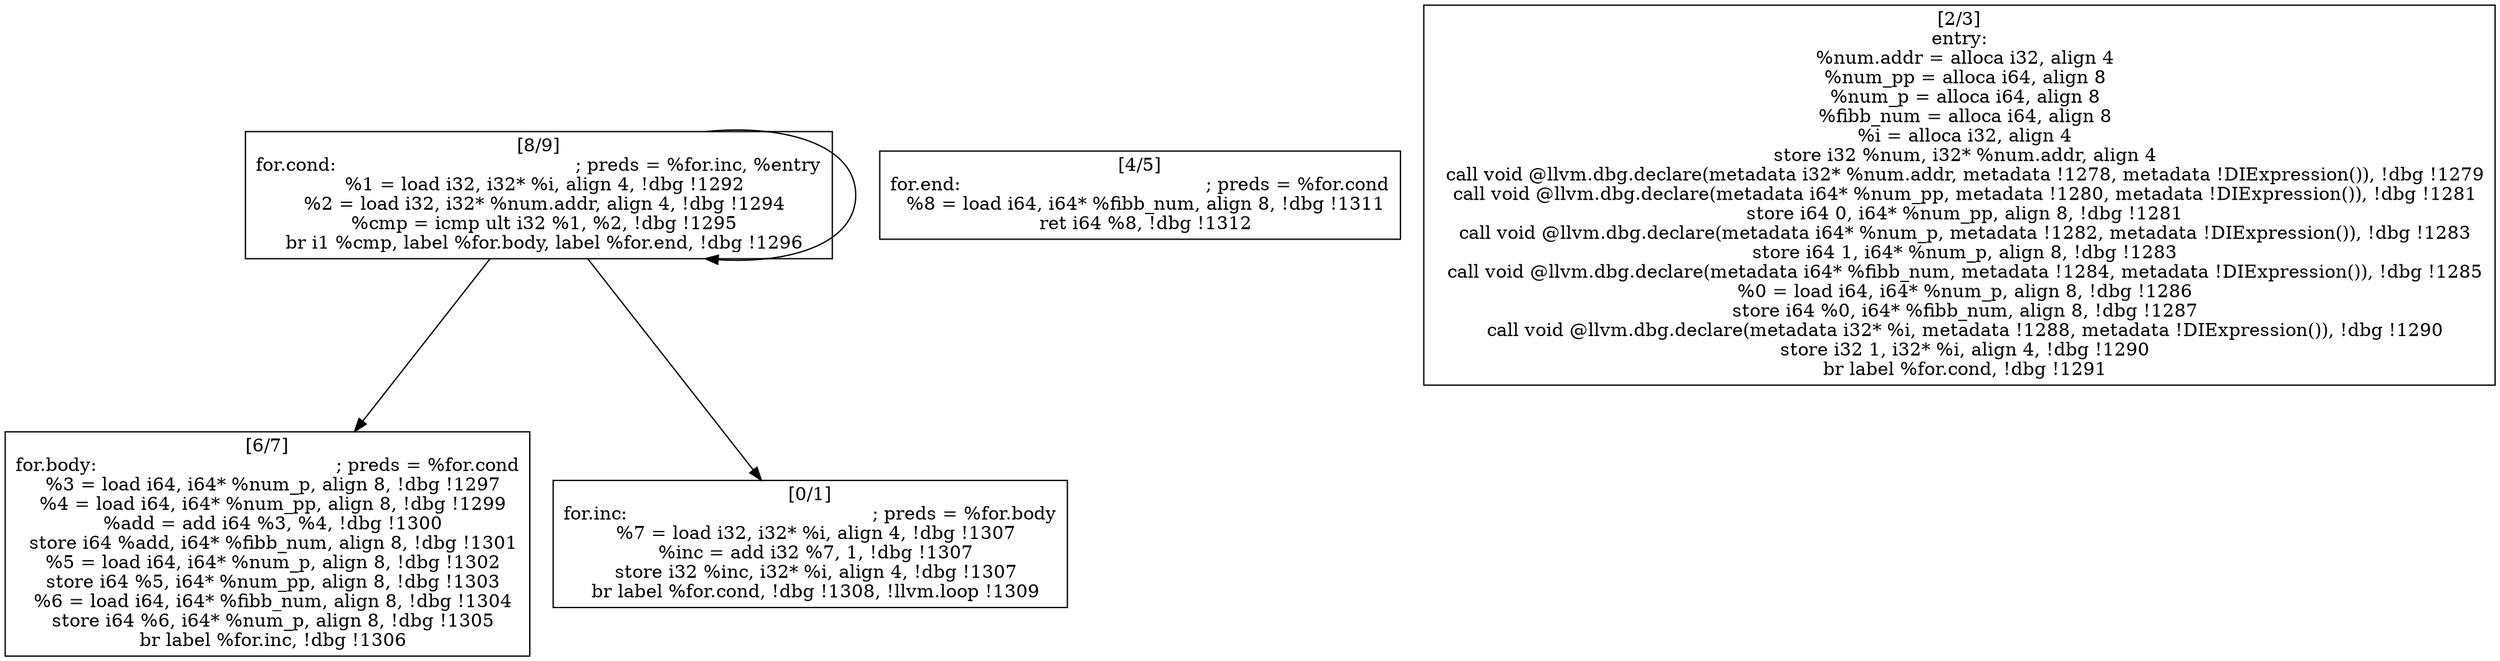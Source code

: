 
digraph G {


node14 [label="[8/9]
for.cond:                                         ; preds = %for.inc, %entry
  %1 = load i32, i32* %i, align 4, !dbg !1292
  %2 = load i32, i32* %num.addr, align 4, !dbg !1294
  %cmp = icmp ult i32 %1, %2, !dbg !1295
  br i1 %cmp, label %for.body, label %for.end, !dbg !1296
",shape=rectangle ]
node13 [label="[6/7]
for.body:                                         ; preds = %for.cond
  %3 = load i64, i64* %num_p, align 8, !dbg !1297
  %4 = load i64, i64* %num_pp, align 8, !dbg !1299
  %add = add i64 %3, %4, !dbg !1300
  store i64 %add, i64* %fibb_num, align 8, !dbg !1301
  %5 = load i64, i64* %num_p, align 8, !dbg !1302
  store i64 %5, i64* %num_pp, align 8, !dbg !1303
  %6 = load i64, i64* %fibb_num, align 8, !dbg !1304
  store i64 %6, i64* %num_p, align 8, !dbg !1305
  br label %for.inc, !dbg !1306
",shape=rectangle ]
node12 [label="[4/5]
for.end:                                          ; preds = %for.cond
  %8 = load i64, i64* %fibb_num, align 8, !dbg !1311
  ret i64 %8, !dbg !1312
",shape=rectangle ]
node10 [label="[0/1]
for.inc:                                          ; preds = %for.body
  %7 = load i32, i32* %i, align 4, !dbg !1307
  %inc = add i32 %7, 1, !dbg !1307
  store i32 %inc, i32* %i, align 4, !dbg !1307
  br label %for.cond, !dbg !1308, !llvm.loop !1309
",shape=rectangle ]
node11 [label="[2/3]
entry:
  %num.addr = alloca i32, align 4
  %num_pp = alloca i64, align 8
  %num_p = alloca i64, align 8
  %fibb_num = alloca i64, align 8
  %i = alloca i32, align 4
  store i32 %num, i32* %num.addr, align 4
  call void @llvm.dbg.declare(metadata i32* %num.addr, metadata !1278, metadata !DIExpression()), !dbg !1279
  call void @llvm.dbg.declare(metadata i64* %num_pp, metadata !1280, metadata !DIExpression()), !dbg !1281
  store i64 0, i64* %num_pp, align 8, !dbg !1281
  call void @llvm.dbg.declare(metadata i64* %num_p, metadata !1282, metadata !DIExpression()), !dbg !1283
  store i64 1, i64* %num_p, align 8, !dbg !1283
  call void @llvm.dbg.declare(metadata i64* %fibb_num, metadata !1284, metadata !DIExpression()), !dbg !1285
  %0 = load i64, i64* %num_p, align 8, !dbg !1286
  store i64 %0, i64* %fibb_num, align 8, !dbg !1287
  call void @llvm.dbg.declare(metadata i32* %i, metadata !1288, metadata !DIExpression()), !dbg !1290
  store i32 1, i32* %i, align 4, !dbg !1290
  br label %for.cond, !dbg !1291
",shape=rectangle ]

node14->node13 [ ]
node14->node10 [ ]
node14->node14 [ ]


}
